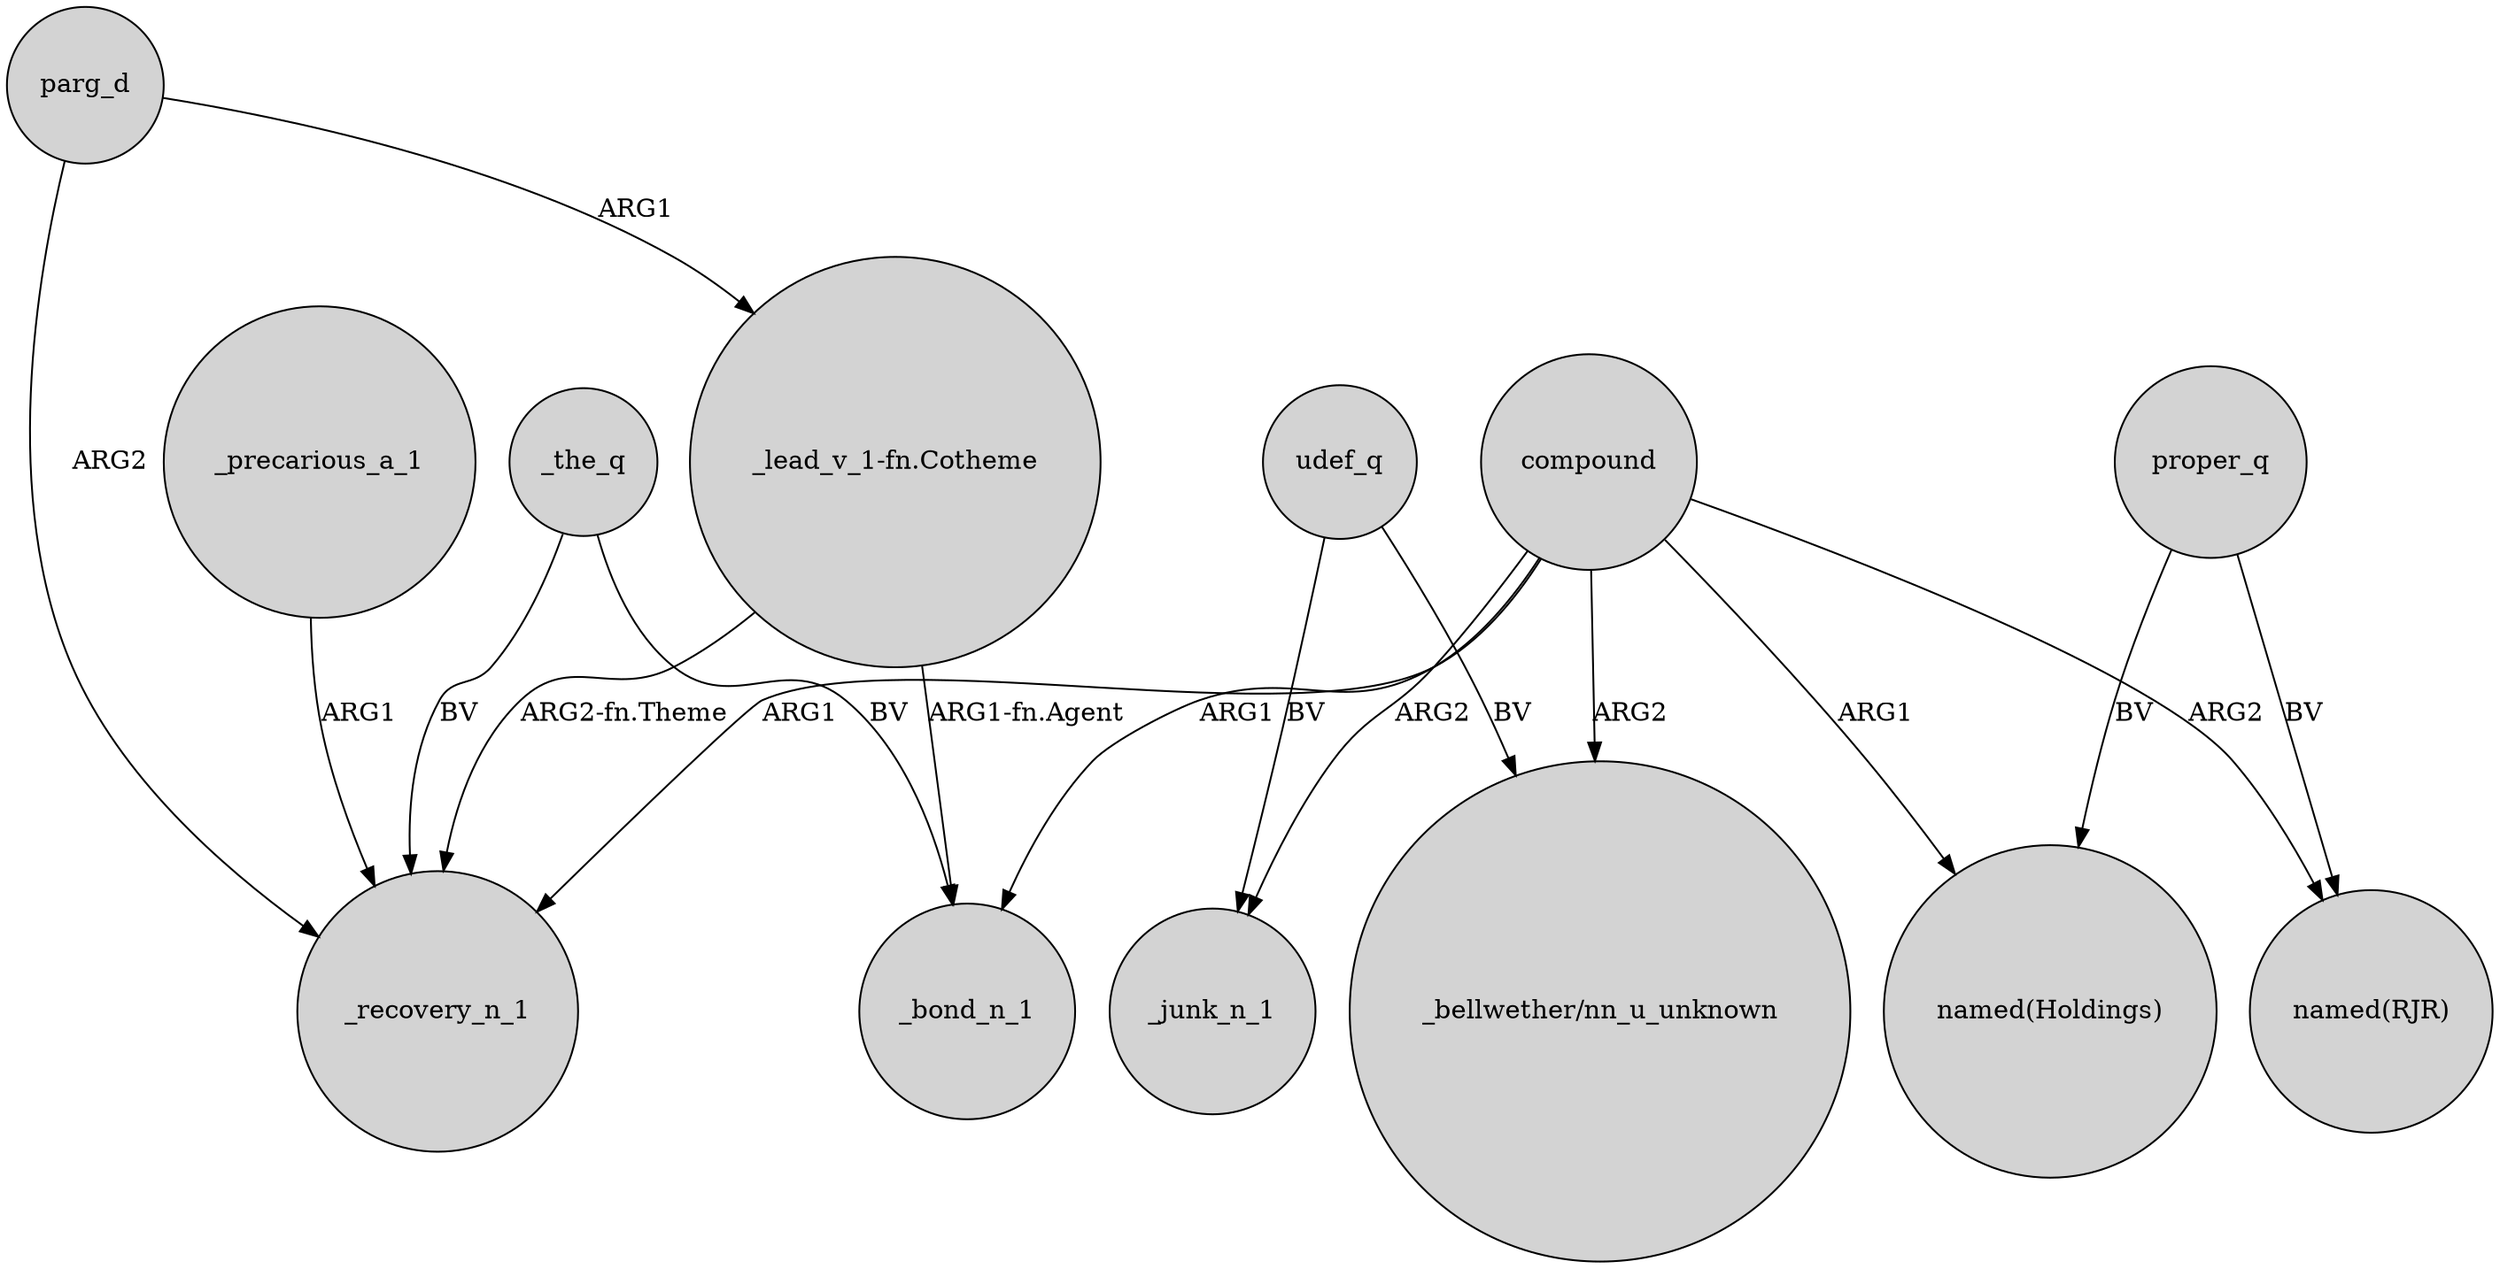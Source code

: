 digraph {
	node [shape=circle style=filled]
	"_lead_v_1-fn.Cotheme" -> _recovery_n_1 [label="ARG2-fn.Theme"]
	parg_d -> _recovery_n_1 [label=ARG2]
	"_lead_v_1-fn.Cotheme" -> _bond_n_1 [label="ARG1-fn.Agent"]
	compound -> "_bellwether/nn_u_unknown" [label=ARG2]
	udef_q -> "_bellwether/nn_u_unknown" [label=BV]
	_the_q -> _recovery_n_1 [label=BV]
	compound -> _junk_n_1 [label=ARG2]
	parg_d -> "_lead_v_1-fn.Cotheme" [label=ARG1]
	proper_q -> "named(Holdings)" [label=BV]
	compound -> _recovery_n_1 [label=ARG1]
	_the_q -> _bond_n_1 [label=BV]
	_precarious_a_1 -> _recovery_n_1 [label=ARG1]
	compound -> "named(Holdings)" [label=ARG1]
	compound -> "named(RJR)" [label=ARG2]
	proper_q -> "named(RJR)" [label=BV]
	udef_q -> _junk_n_1 [label=BV]
	compound -> _bond_n_1 [label=ARG1]
}
